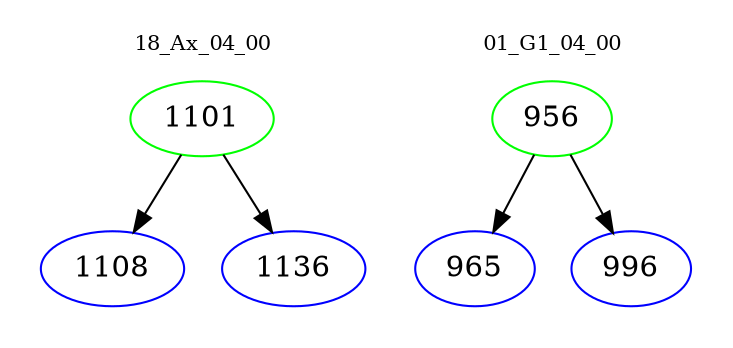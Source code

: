 digraph{
subgraph cluster_0 {
color = white
label = "18_Ax_04_00";
fontsize=10;
T0_1101 [label="1101", color="green"]
T0_1101 -> T0_1108 [color="black"]
T0_1108 [label="1108", color="blue"]
T0_1101 -> T0_1136 [color="black"]
T0_1136 [label="1136", color="blue"]
}
subgraph cluster_1 {
color = white
label = "01_G1_04_00";
fontsize=10;
T1_956 [label="956", color="green"]
T1_956 -> T1_965 [color="black"]
T1_965 [label="965", color="blue"]
T1_956 -> T1_996 [color="black"]
T1_996 [label="996", color="blue"]
}
}
